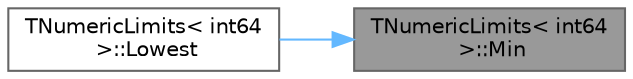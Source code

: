 digraph "TNumericLimits&lt; int64 &gt;::Min"
{
 // INTERACTIVE_SVG=YES
 // LATEX_PDF_SIZE
  bgcolor="transparent";
  edge [fontname=Helvetica,fontsize=10,labelfontname=Helvetica,labelfontsize=10];
  node [fontname=Helvetica,fontsize=10,shape=box,height=0.2,width=0.4];
  rankdir="RL";
  Node1 [id="Node000001",label="TNumericLimits\< int64\l \>::Min",height=0.2,width=0.4,color="gray40", fillcolor="grey60", style="filled", fontcolor="black",tooltip=" "];
  Node1 -> Node2 [id="edge1_Node000001_Node000002",dir="back",color="steelblue1",style="solid",tooltip=" "];
  Node2 [id="Node000002",label="TNumericLimits\< int64\l \>::Lowest",height=0.2,width=0.4,color="grey40", fillcolor="white", style="filled",URL="$d0/d75/structTNumericLimits_3_01int64_01_4.html#aab8fef765af406defdab5313ff774da7",tooltip=" "];
}
